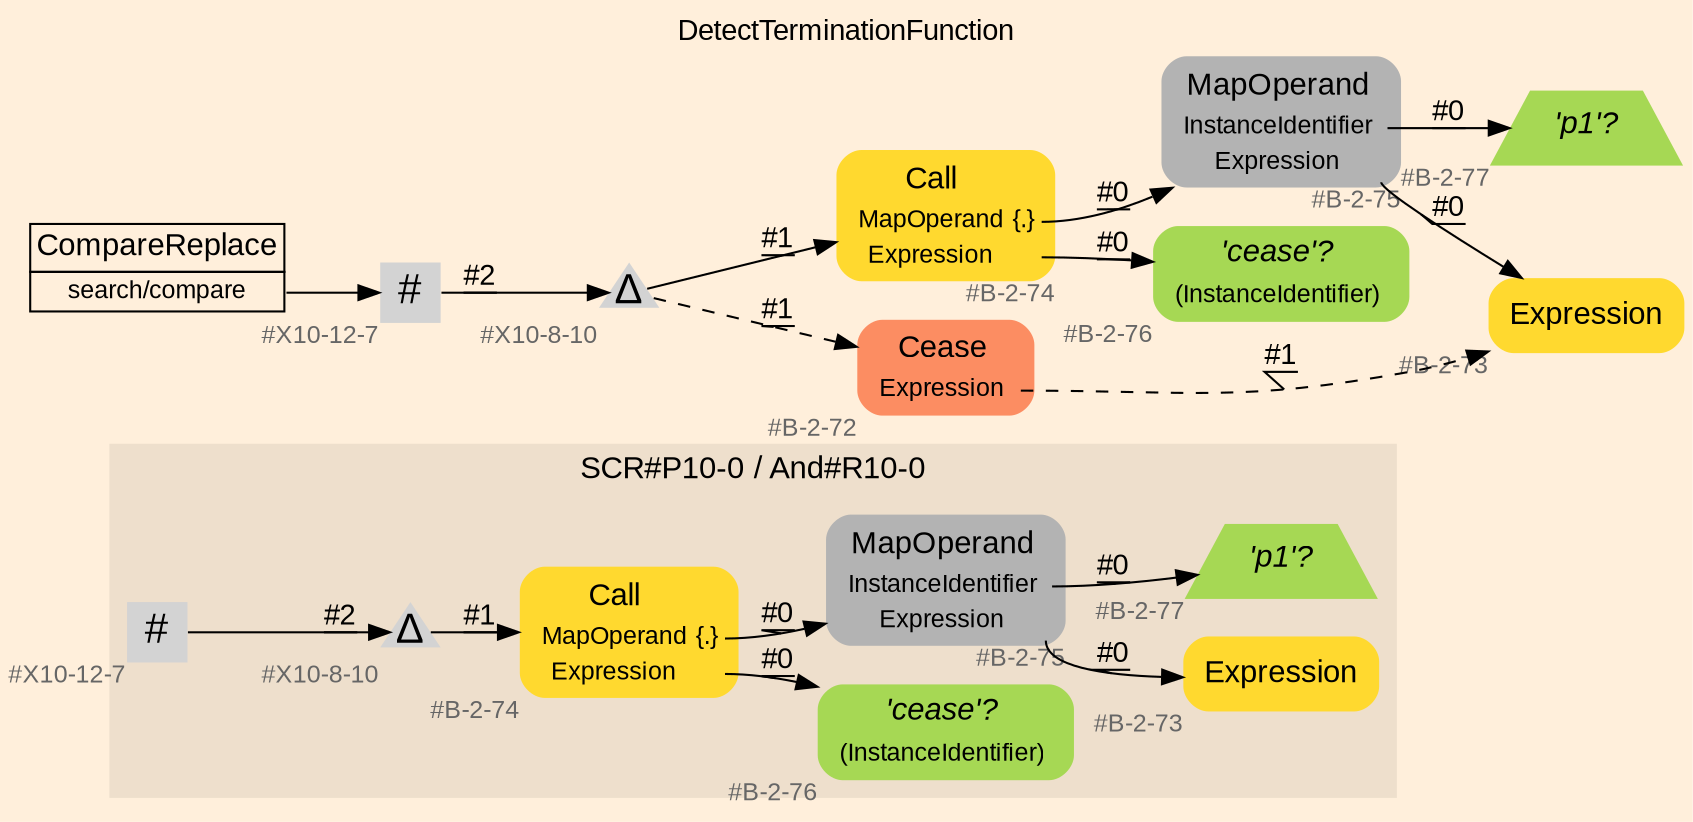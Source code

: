 digraph "DetectTerminationFunction" {
label = "DetectTerminationFunction"
labelloc = t
graph [
    rankdir = "LR"
    ranksep = 0.3
    bgcolor = antiquewhite1
    color = black
    fontcolor = black
    fontname = "Arial"
];
node [
    fontname = "Arial"
];
edge [
    fontname = "Arial"
];

// -------------------- figure And#R10-0 --------------------
// -------- region And#R10-0 ----------
subgraph "clusterAnd#R10-0" {
    label = "SCR#P10-0 / And#R10-0"
    style = "filled"
    color = antiquewhite2
    fontsize = "15"
    // -------- block And#R10-0/#B-2-74 ----------
    "And#R10-0/#B-2-74" [
        fillcolor = "/set28/6"
        xlabel = "#B-2-74"
        fontsize = "12"
        fontcolor = grey40
        shape = "plaintext"
        label = <<TABLE BORDER="0" CELLBORDER="0" CELLSPACING="0">
         <TR><TD><FONT COLOR="black" POINT-SIZE="15">Call</FONT></TD></TR>
         <TR><TD><FONT COLOR="black" POINT-SIZE="12">MapOperand</FONT></TD><TD PORT="port0"><FONT COLOR="black" POINT-SIZE="12">{.}</FONT></TD></TR>
         <TR><TD><FONT COLOR="black" POINT-SIZE="12">Expression</FONT></TD><TD PORT="port1"></TD></TR>
        </TABLE>>
        style = "rounded,filled"
    ];
    
    // -------- block And#R10-0/#B-2-76 ----------
    "And#R10-0/#B-2-76" [
        fillcolor = "/set28/5"
        xlabel = "#B-2-76"
        fontsize = "12"
        fontcolor = grey40
        shape = "plaintext"
        label = <<TABLE BORDER="0" CELLBORDER="0" CELLSPACING="0">
         <TR><TD><FONT COLOR="black" POINT-SIZE="15"><I>'cease'?</I></FONT></TD></TR>
         <TR><TD><FONT COLOR="black" POINT-SIZE="12">(InstanceIdentifier)</FONT></TD><TD PORT="port0"></TD></TR>
        </TABLE>>
        style = "rounded,filled"
    ];
    
    // -------- block And#R10-0/#B-2-75 ----------
    "And#R10-0/#B-2-75" [
        fillcolor = "/set28/8"
        xlabel = "#B-2-75"
        fontsize = "12"
        fontcolor = grey40
        shape = "plaintext"
        label = <<TABLE BORDER="0" CELLBORDER="0" CELLSPACING="0">
         <TR><TD><FONT COLOR="black" POINT-SIZE="15">MapOperand</FONT></TD></TR>
         <TR><TD><FONT COLOR="black" POINT-SIZE="12">InstanceIdentifier</FONT></TD><TD PORT="port0"></TD></TR>
         <TR><TD><FONT COLOR="black" POINT-SIZE="12">Expression</FONT></TD><TD PORT="port1"></TD></TR>
        </TABLE>>
        style = "rounded,filled"
    ];
    
    // -------- block And#R10-0/#B-2-73 ----------
    "And#R10-0/#B-2-73" [
        fillcolor = "/set28/6"
        xlabel = "#B-2-73"
        fontsize = "12"
        fontcolor = grey40
        shape = "plaintext"
        label = <<TABLE BORDER="0" CELLBORDER="0" CELLSPACING="0">
         <TR><TD><FONT COLOR="black" POINT-SIZE="15">Expression</FONT></TD></TR>
        </TABLE>>
        style = "rounded,filled"
    ];
    
    // -------- block And#R10-0/#B-2-77 ----------
    "And#R10-0/#B-2-77" [
        fillcolor = "/set28/5"
        xlabel = "#B-2-77"
        fontsize = "12"
        fontcolor = grey40
        shape = "trapezium"
        label = <<FONT COLOR="black" POINT-SIZE="15"><I>'p1'?</I></FONT>>
        style = "filled"
        penwidth = 0.0
    ];
    
    // -------- block And#R10-0/#X10-12-7 ----------
    "And#R10-0/#X10-12-7" [
        xlabel = "#X10-12-7"
        fontsize = "12"
        fontcolor = grey40
        shape = "square"
        label = <<FONT COLOR="black" POINT-SIZE="20">#</FONT>>
        style = "filled"
        penwidth = 0.0
        fixedsize = true
        width = 0.4
        height = 0.4
    ];
    
    // -------- block And#R10-0/#X10-8-10 ----------
    "And#R10-0/#X10-8-10" [
        xlabel = "#X10-8-10"
        fontsize = "12"
        fontcolor = grey40
        shape = "triangle"
        label = <<FONT COLOR="black" POINT-SIZE="20">Δ</FONT>>
        style = "filled"
        penwidth = 0.0
        fixedsize = true
        width = 0.4
        height = 0.4
    ];
    
}

"And#R10-0/#B-2-74":port0 -> "And#R10-0/#B-2-75" [
    label = "#0"
    decorate = true
    color = black
    fontcolor = black
];

"And#R10-0/#B-2-74":port1 -> "And#R10-0/#B-2-76" [
    label = "#0"
    decorate = true
    color = black
    fontcolor = black
];

"And#R10-0/#B-2-75":port0 -> "And#R10-0/#B-2-77" [
    label = "#0"
    decorate = true
    color = black
    fontcolor = black
];

"And#R10-0/#B-2-75":port1 -> "And#R10-0/#B-2-73" [
    label = "#0"
    decorate = true
    color = black
    fontcolor = black
];

"And#R10-0/#X10-12-7" -> "And#R10-0/#X10-8-10" [
    label = "#2"
    decorate = true
    color = black
    fontcolor = black
];

"And#R10-0/#X10-8-10" -> "And#R10-0/#B-2-74" [
    label = "#1"
    decorate = true
    color = black
    fontcolor = black
];


// -------------------- transformation figure --------------------
// -------- block CR#X10-10-10 ----------
"CR#X10-10-10" [
    fillcolor = antiquewhite1
    fontsize = "12"
    fontcolor = grey40
    shape = "plaintext"
    label = <<TABLE BORDER="0" CELLBORDER="1" CELLSPACING="0">
     <TR><TD><FONT COLOR="black" POINT-SIZE="15">CompareReplace</FONT></TD></TR>
     <TR><TD PORT="port0"><FONT COLOR="black" POINT-SIZE="12">search/compare</FONT></TD></TR>
    </TABLE>>
    style = "filled"
    color = black
];

// -------- block #X10-12-7 ----------
"#X10-12-7" [
    xlabel = "#X10-12-7"
    fontsize = "12"
    fontcolor = grey40
    shape = "square"
    label = <<FONT COLOR="black" POINT-SIZE="20">#</FONT>>
    style = "filled"
    penwidth = 0.0
    fixedsize = true
    width = 0.4
    height = 0.4
];

// -------- block #X10-8-10 ----------
"#X10-8-10" [
    xlabel = "#X10-8-10"
    fontsize = "12"
    fontcolor = grey40
    shape = "triangle"
    label = <<FONT COLOR="black" POINT-SIZE="20">Δ</FONT>>
    style = "filled"
    penwidth = 0.0
    fixedsize = true
    width = 0.4
    height = 0.4
];

// -------- block #B-2-74 ----------
"#B-2-74" [
    fillcolor = "/set28/6"
    xlabel = "#B-2-74"
    fontsize = "12"
    fontcolor = grey40
    shape = "plaintext"
    label = <<TABLE BORDER="0" CELLBORDER="0" CELLSPACING="0">
     <TR><TD><FONT COLOR="black" POINT-SIZE="15">Call</FONT></TD></TR>
     <TR><TD><FONT COLOR="black" POINT-SIZE="12">MapOperand</FONT></TD><TD PORT="port0"><FONT COLOR="black" POINT-SIZE="12">{.}</FONT></TD></TR>
     <TR><TD><FONT COLOR="black" POINT-SIZE="12">Expression</FONT></TD><TD PORT="port1"></TD></TR>
    </TABLE>>
    style = "rounded,filled"
];

// -------- block #B-2-75 ----------
"#B-2-75" [
    fillcolor = "/set28/8"
    xlabel = "#B-2-75"
    fontsize = "12"
    fontcolor = grey40
    shape = "plaintext"
    label = <<TABLE BORDER="0" CELLBORDER="0" CELLSPACING="0">
     <TR><TD><FONT COLOR="black" POINT-SIZE="15">MapOperand</FONT></TD></TR>
     <TR><TD><FONT COLOR="black" POINT-SIZE="12">InstanceIdentifier</FONT></TD><TD PORT="port0"></TD></TR>
     <TR><TD><FONT COLOR="black" POINT-SIZE="12">Expression</FONT></TD><TD PORT="port1"></TD></TR>
    </TABLE>>
    style = "rounded,filled"
];

// -------- block #B-2-77 ----------
"#B-2-77" [
    fillcolor = "/set28/5"
    xlabel = "#B-2-77"
    fontsize = "12"
    fontcolor = grey40
    shape = "trapezium"
    label = <<FONT COLOR="black" POINT-SIZE="15"><I>'p1'?</I></FONT>>
    style = "filled"
    penwidth = 0.0
];

// -------- block #B-2-73 ----------
"#B-2-73" [
    fillcolor = "/set28/6"
    xlabel = "#B-2-73"
    fontsize = "12"
    fontcolor = grey40
    shape = "plaintext"
    label = <<TABLE BORDER="0" CELLBORDER="0" CELLSPACING="0">
     <TR><TD><FONT COLOR="black" POINT-SIZE="15">Expression</FONT></TD></TR>
    </TABLE>>
    style = "rounded,filled"
];

// -------- block #B-2-76 ----------
"#B-2-76" [
    fillcolor = "/set28/5"
    xlabel = "#B-2-76"
    fontsize = "12"
    fontcolor = grey40
    shape = "plaintext"
    label = <<TABLE BORDER="0" CELLBORDER="0" CELLSPACING="0">
     <TR><TD><FONT COLOR="black" POINT-SIZE="15"><I>'cease'?</I></FONT></TD></TR>
     <TR><TD><FONT COLOR="black" POINT-SIZE="12">(InstanceIdentifier)</FONT></TD><TD PORT="port0"></TD></TR>
    </TABLE>>
    style = "rounded,filled"
];

// -------- block #B-2-72 ----------
"#B-2-72" [
    fillcolor = "/set28/2"
    xlabel = "#B-2-72"
    fontsize = "12"
    fontcolor = grey40
    shape = "plaintext"
    label = <<TABLE BORDER="0" CELLBORDER="0" CELLSPACING="0">
     <TR><TD><FONT COLOR="black" POINT-SIZE="15">Cease</FONT></TD></TR>
     <TR><TD><FONT COLOR="black" POINT-SIZE="12">Expression</FONT></TD><TD PORT="port0"></TD></TR>
    </TABLE>>
    style = "rounded,filled"
];

"CR#X10-10-10":port0 -> "#X10-12-7" [
    label = ""
    decorate = true
    color = black
    fontcolor = black
];

"#X10-12-7" -> "#X10-8-10" [
    label = "#2"
    decorate = true
    color = black
    fontcolor = black
];

"#X10-8-10" -> "#B-2-74" [
    label = "#1"
    decorate = true
    color = black
    fontcolor = black
];

"#X10-8-10" -> "#B-2-72" [
    style="dashed"
    label = "#1"
    decorate = true
    color = black
    fontcolor = black
];

"#B-2-74":port0 -> "#B-2-75" [
    label = "#0"
    decorate = true
    color = black
    fontcolor = black
];

"#B-2-74":port1 -> "#B-2-76" [
    label = "#0"
    decorate = true
    color = black
    fontcolor = black
];

"#B-2-75":port0 -> "#B-2-77" [
    label = "#0"
    decorate = true
    color = black
    fontcolor = black
];

"#B-2-75":port1 -> "#B-2-73" [
    label = "#0"
    decorate = true
    color = black
    fontcolor = black
];

"#B-2-72":port0 -> "#B-2-73" [
    style="dashed"
    label = "#1"
    decorate = true
    color = black
    fontcolor = black
];


}
